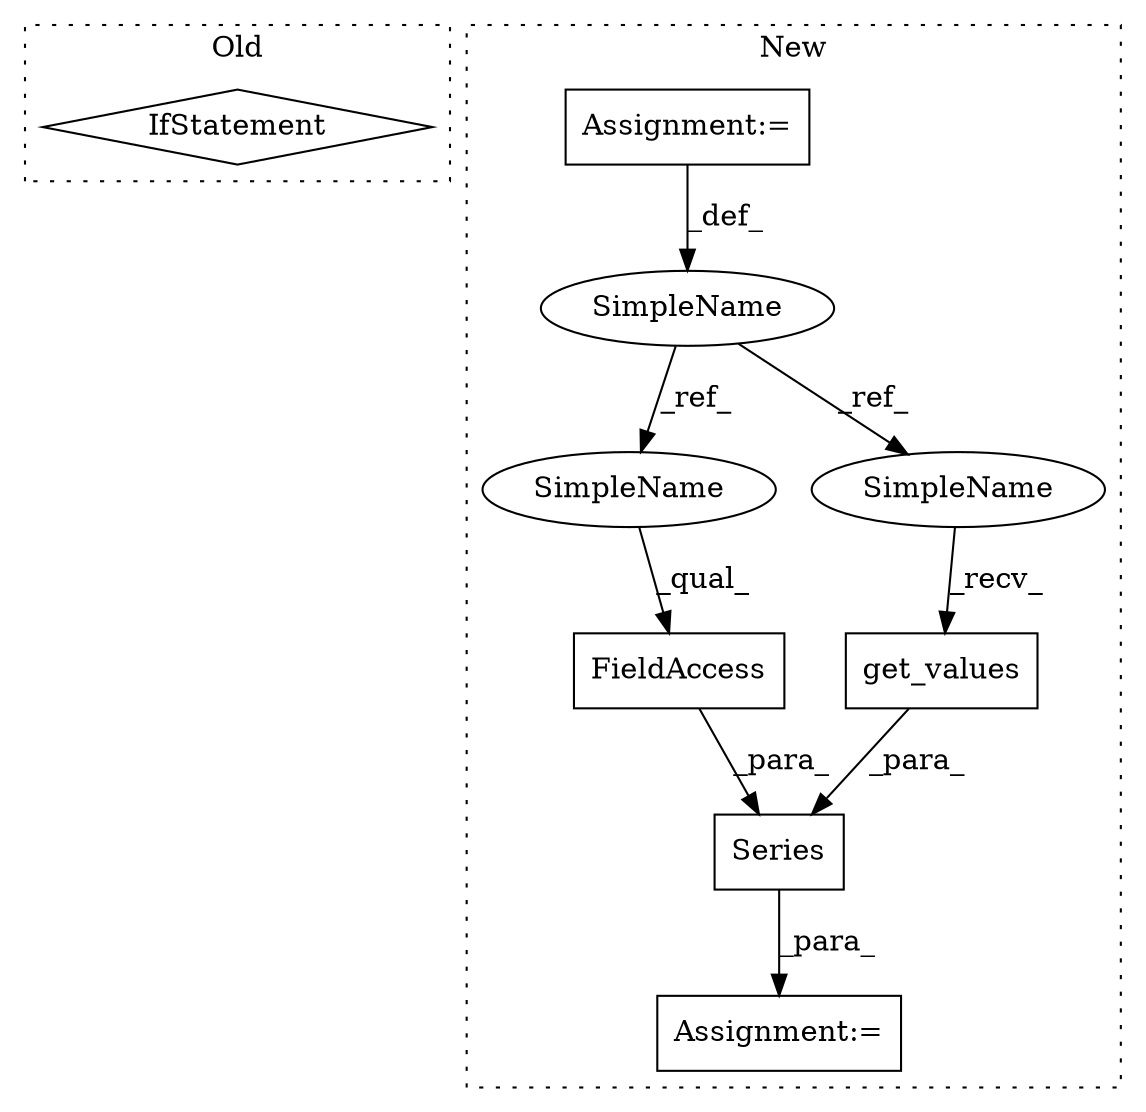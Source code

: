 digraph G {
subgraph cluster0 {
1 [label="IfStatement" a="25" s="4015" l="44" shape="diamond"];
label = "Old";
style="dotted";
}
subgraph cluster1 {
2 [label="Series" a="32" s="3975,4030" l="7,1" shape="box"];
3 [label="Assignment:=" a="7" s="3930" l="1" shape="box"];
4 [label="Assignment:=" a="7" s="3967" l="1" shape="box"];
5 [label="get_values" a="32" s="4018" l="12" shape="box"];
6 [label="SimpleName" a="42" s="3916" l="14" shape="ellipse"];
7 [label="FieldAccess" a="22" s="3982" l="20" shape="box"];
8 [label="SimpleName" a="42" s="3982" l="14" shape="ellipse"];
9 [label="SimpleName" a="42" s="4003" l="14" shape="ellipse"];
label = "New";
style="dotted";
}
2 -> 4 [label="_para_"];
3 -> 6 [label="_def_"];
5 -> 2 [label="_para_"];
6 -> 9 [label="_ref_"];
6 -> 8 [label="_ref_"];
7 -> 2 [label="_para_"];
8 -> 7 [label="_qual_"];
9 -> 5 [label="_recv_"];
}